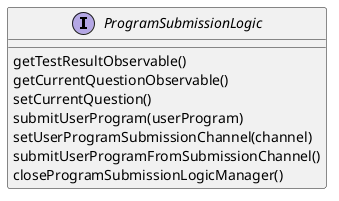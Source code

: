 @startuml

interface ProgramSubmissionLogic {
    getTestResultObservable()
    getCurrentQuestionObservable()
    setCurrentQuestion()
    submitUserProgram(userProgram)
    setUserProgramSubmissionChannel(channel)
    submitUserProgramFromSubmissionChannel()
    closeProgramSubmissionLogicManager()
}

@enduml
